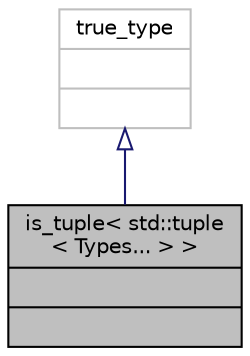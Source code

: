 digraph "is_tuple&lt; std::tuple&lt; Types... &gt; &gt;"
{
 // INTERACTIVE_SVG=YES
 // LATEX_PDF_SIZE
  edge [fontname="Helvetica",fontsize="10",labelfontname="Helvetica",labelfontsize="10"];
  node [fontname="Helvetica",fontsize="10",shape=record];
  Node1 [label="{is_tuple\< std::tuple\l\< Types... \> \>\n||}",height=0.2,width=0.4,color="black", fillcolor="grey75", style="filled", fontcolor="black",tooltip="helper structure for type checking as a tuple in templates (reduced variant) this structure has bool ..."];
  Node2 -> Node1 [dir="back",color="midnightblue",fontsize="10",style="solid",arrowtail="onormal",fontname="Helvetica"];
  Node2 [label="{true_type\n||}",height=0.2,width=0.4,color="grey75", fillcolor="white", style="filled",tooltip=" "];
}
